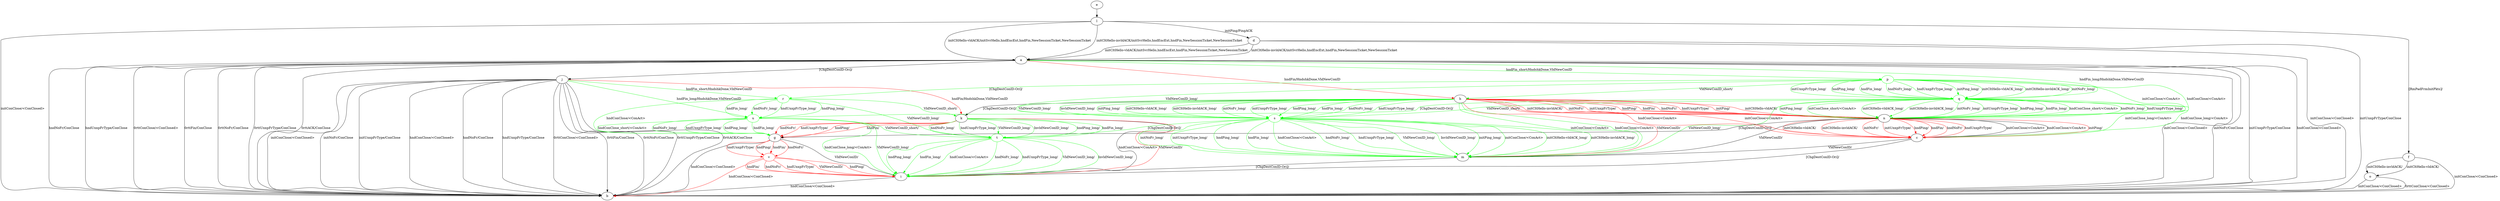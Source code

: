 digraph "" {
	a -> b	[key=0,
		label="initConClose/<ConClosed> "];
	a -> b	[key=1,
		label="initNoFr/ConClose "];
	a -> b	[key=2,
		label="initUnxpFrType/ConClose "];
	a -> b	[key=3,
		label="hndConClose/<ConClosed> "];
	a -> b	[key=4,
		label="hndNoFr/ConClose "];
	a -> b	[key=5,
		label="hndUnxpFrType/ConClose "];
	a -> b	[key=6,
		label="0rttConClose/<ConClosed> "];
	a -> b	[key=7,
		label="0rttFin/ConClose "];
	a -> b	[key=8,
		label="0rttNoFr/ConClose "];
	a -> b	[key=9,
		label="0rttUnxpFrType/ConClose "];
	a -> b	[key=10,
		label="0rttACK/ConClose "];
	a -> h	[key=0,
		color=red,
		label="hndFin/HndshkDone,VldNewConID "];
	a -> j	[key=0,
		label="[ChgDestConID-Ori]/ "];
	p	[color=green];
	a -> p	[key=0,
		color=green,
		label="hndFin_short/HndshkDone,VldNewConID "];
	q	[color=green];
	a -> q	[key=0,
		color=green,
		label="hndFin_long/HndshkDone,VldNewConID "];
	c -> i	[key=0,
		label="[ChgDestConID-Ori]/ "];
	c -> m	[key=0,
		label="VldNewConID/ "];
	d -> a	[key=0,
		label="initCltHello-vldACK/initSvrHello,hndEncExt,hndFin,NewSessionTicket,NewSessionTicket "];
	d -> a	[key=1,
		label="initCltHello-invldACK/initSvrHello,hndEncExt,hndFin,NewSessionTicket,NewSessionTicket "];
	d -> b	[key=0,
		label="initConClose/<ConClosed> "];
	d -> b	[key=1,
		label="initUnxpFrType/ConClose "];
	e -> l	[key=0];
	f -> b	[key=0,
		label="initConClose/<ConClosed> "];
	f -> o	[key=0,
		label="initCltHello-vldACK/ "];
	f -> o	[key=1,
		label="initCltHello-invldACK/ "];
	g -> b	[key=0,
		label="hndConClose/<ConClosed> "];
	g -> i	[key=0,
		label="VldNewConID/ "];
	v	[color=red];
	g -> v	[key=0,
		color=red,
		label="hndPing/ "];
	g -> v	[key=1,
		color=red,
		label="hndFin/ "];
	g -> v	[key=2,
		color=red,
		label="hndNoFr/ "];
	g -> v	[key=3,
		color=red,
		label="hndUnxpFrType/ "];
	h -> c	[key=0,
		color=red,
		label="initConClose/<ConAct> "];
	h -> c	[key=1,
		color=red,
		label="hndConClose/<ConAct> "];
	h -> k	[key=0,
		label="[ChgDestConID-Ori]/ "];
	h -> m	[key=0,
		color=green,
		label="initConClose/<ConAct> "];
	h -> m	[key=1,
		color=green,
		label="hndConClose/<ConAct> "];
	h -> m	[key=2,
		color=red,
		label="VldNewConID/ "];
	h -> n	[key=0,
		color=red,
		label="initPing/ "];
	h -> n	[key=1,
		color=red,
		label="initCltHello-vldACK/ "];
	h -> n	[key=2,
		color=red,
		label="initCltHello-invldACK/ "];
	h -> n	[key=3,
		color=red,
		label="initNoFr/ "];
	h -> n	[key=4,
		color=red,
		label="initUnxpFrType/ "];
	h -> n	[key=5,
		color=red,
		label="hndPing/ "];
	h -> n	[key=6,
		color=red,
		label="hndFin/ "];
	h -> n	[key=7,
		color=red,
		label="hndNoFr/ "];
	h -> n	[key=8,
		color=red,
		label="hndUnxpFrType/ "];
	s	[color=green];
	h -> s	[key=0,
		color=green,
		label="initPing_long/ "];
	h -> s	[key=1,
		color=green,
		label="initCltHello-vldACK_long/ "];
	h -> s	[key=2,
		color=green,
		label="initCltHello-invldACK_long/ "];
	h -> s	[key=3,
		color=green,
		label="initNoFr_long/ "];
	h -> s	[key=4,
		color=green,
		label="initUnxpFrType_long/ "];
	h -> s	[key=5,
		color=green,
		label="hndPing_long/ "];
	h -> s	[key=6,
		color=green,
		label="hndFin_long/ "];
	h -> s	[key=7,
		color=green,
		label="hndNoFr_long/ "];
	h -> s	[key=8,
		color=green,
		label="hndUnxpFrType_long/ "];
	h -> s	[key=9,
		color=green,
		label="VldNewConID_long/ "];
	h -> s	[key=10,
		color=green,
		label="InvldNewConID_long/ "];
	i -> b	[key=0,
		label="hndConClose/<ConClosed> "];
	j -> b	[key=0,
		label="initConClose/<ConClosed> "];
	j -> b	[key=1,
		label="initNoFr/ConClose "];
	j -> b	[key=2,
		label="initUnxpFrType/ConClose "];
	j -> b	[key=3,
		label="hndConClose/<ConClosed> "];
	j -> b	[key=4,
		label="hndNoFr/ConClose "];
	j -> b	[key=5,
		label="hndUnxpFrType/ConClose "];
	j -> b	[key=6,
		label="0rttConClose/<ConClosed> "];
	j -> b	[key=7,
		label="0rttFin/ConClose "];
	j -> b	[key=8,
		label="0rttNoFr/ConClose "];
	j -> b	[key=9,
		label="0rttUnxpFrType/ConClose "];
	j -> b	[key=10,
		label="0rttACK/ConClose "];
	j -> k	[key=0,
		color=red,
		label="hndFin/HndshkDone,VldNewConID "];
	r	[color=green];
	j -> r	[key=0,
		color=green,
		label="hndFin_short/HndshkDone,VldNewConID "];
	u	[color=green];
	j -> u	[key=0,
		color=green,
		label="hndFin_long/HndshkDone,VldNewConID "];
	k -> g	[key=0,
		color=red,
		label="hndPing/ "];
	k -> g	[key=1,
		color=red,
		label="hndFin/ "];
	k -> g	[key=2,
		color=red,
		label="hndNoFr/ "];
	k -> g	[key=3,
		color=red,
		label="hndUnxpFrType/ "];
	k -> i	[key=0,
		label="hndConClose/<ConAct> "];
	k -> i	[key=1,
		color=red,
		label="VldNewConID/ "];
	t	[color=green];
	k -> t	[key=0,
		color=green,
		label="hndPing_long/ "];
	k -> t	[key=1,
		color=green,
		label="hndFin_long/ "];
	k -> t	[key=2,
		color=green,
		label="hndNoFr_long/ "];
	k -> t	[key=3,
		color=green,
		label="hndUnxpFrType_long/ "];
	k -> t	[key=4,
		color=green,
		label="VldNewConID_long/ "];
	k -> t	[key=5,
		color=green,
		label="InvldNewConID_long/ "];
	l -> a	[key=0,
		label="initCltHello-vldACK/initSvrHello,hndEncExt,hndFin,NewSessionTicket,NewSessionTicket "];
	l -> a	[key=1,
		label="initCltHello-invldACK/initSvrHello,hndEncExt,hndFin,NewSessionTicket,NewSessionTicket "];
	l -> b	[key=0,
		label="initConClose/<ConClosed> "];
	l -> d	[key=0,
		label="initPing/PingACK "];
	l -> f	[key=0,
		label="[RmPadFrmInitPkts]/ "];
	m -> i	[key=0,
		label="[ChgDestConID-Ori]/ "];
	n -> c	[key=0,
		label="initConClose/<ConAct> "];
	n -> c	[key=1,
		label="hndConClose/<ConAct> "];
	n -> c	[key=2,
		color=red,
		label="initPing/ "];
	n -> c	[key=3,
		color=red,
		label="initCltHello-vldACK/ "];
	n -> c	[key=4,
		color=red,
		label="initCltHello-invldACK/ "];
	n -> c	[key=5,
		color=red,
		label="initNoFr/ "];
	n -> c	[key=6,
		color=red,
		label="initUnxpFrType/ "];
	n -> c	[key=7,
		color=red,
		label="hndPing/ "];
	n -> c	[key=8,
		color=red,
		label="hndFin/ "];
	n -> c	[key=9,
		color=red,
		label="hndNoFr/ "];
	n -> c	[key=10,
		color=red,
		label="hndUnxpFrType/ "];
	n -> g	[key=0,
		label="[ChgDestConID-Ori]/ "];
	n -> m	[key=0,
		label="VldNewConID/ "];
	o -> b	[key=0,
		label="initConClose/<ConClosed> "];
	o -> b	[key=1,
		label="0rttConClose/<ConClosed> "];
	p -> h	[key=0,
		color=green,
		label="VldNewConID_short/ "];
	p -> n	[key=0,
		color=green,
		label="initConClose/<ConAct> "];
	p -> n	[key=1,
		color=green,
		label="hndConClose/<ConAct> "];
	p -> q	[key=0,
		color=green,
		label="initPing_long/ "];
	p -> q	[key=1,
		color=green,
		label="initCltHello-vldACK_long/ "];
	p -> q	[key=2,
		color=green,
		label="initCltHello-invldACK_long/ "];
	p -> q	[key=3,
		color=green,
		label="initNoFr_long/ "];
	p -> q	[key=4,
		color=green,
		label="initUnxpFrType_long/ "];
	p -> q	[key=5,
		color=green,
		label="hndPing_long/ "];
	p -> q	[key=6,
		color=green,
		label="hndFin_long/ "];
	p -> q	[key=7,
		color=green,
		label="hndNoFr_long/ "];
	p -> q	[key=8,
		color=green,
		label="hndUnxpFrType_long/ "];
	p -> r	[key=0,
		color=green,
		label="[ChgDestConID-Ori]/ "];
	p -> s	[key=0,
		color=green,
		label="VldNewConID_long/ "];
	q -> c	[key=0,
		color=green,
		label="initConClose_long/<ConAct> "];
	q -> c	[key=1,
		color=green,
		label="hndConClose_long/<ConAct> "];
	q -> m	[key=0,
		color=green,
		label="VldNewConID_long/ "];
	q -> n	[key=0,
		color=green,
		label="initPing_long/ "];
	q -> n	[key=1,
		color=green,
		label="initConClose_short/<ConAct> "];
	q -> n	[key=2,
		color=green,
		label="initCltHello-vldACK_long/ "];
	q -> n	[key=3,
		color=green,
		label="initCltHello-invldACK_long/ "];
	q -> n	[key=4,
		color=green,
		label="initNoFr_long/ "];
	q -> n	[key=5,
		color=green,
		label="initUnxpFrType_long/ "];
	q -> n	[key=6,
		color=green,
		label="hndPing_long/ "];
	q -> n	[key=7,
		color=green,
		label="hndFin_long/ "];
	q -> n	[key=8,
		color=green,
		label="hndConClose_short/<ConAct> "];
	q -> n	[key=9,
		color=green,
		label="hndNoFr_long/ "];
	q -> n	[key=10,
		color=green,
		label="hndUnxpFrType_long/ "];
	q -> s	[key=0,
		color=green,
		label="VldNewConID_short/ "];
	q -> u	[key=0,
		color=green,
		label="[ChgDestConID-Ori]/ "];
	r -> g	[key=0,
		color=green,
		label="hndConClose/<ConAct> "];
	r -> k	[key=0,
		color=green,
		label="VldNewConID_short/ "];
	r -> t	[key=0,
		color=green,
		label="VldNewConID_long/ "];
	r -> u	[key=0,
		color=green,
		label="hndPing_long/ "];
	r -> u	[key=1,
		color=green,
		label="hndFin_long/ "];
	r -> u	[key=2,
		color=green,
		label="hndNoFr_long/ "];
	r -> u	[key=3,
		color=green,
		label="hndUnxpFrType_long/ "];
	s -> m	[key=0,
		color=green,
		label="initPing_long/ "];
	s -> m	[key=1,
		color=green,
		label="initConClose/<ConAct> "];
	s -> m	[key=2,
		color=green,
		label="initCltHello-vldACK_long/ "];
	s -> m	[key=3,
		color=green,
		label="initCltHello-invldACK_long/ "];
	s -> m	[key=4,
		color=green,
		label="initNoFr_long/ "];
	s -> m	[key=5,
		color=green,
		label="initUnxpFrType_long/ "];
	s -> m	[key=6,
		color=green,
		label="hndPing_long/ "];
	s -> m	[key=7,
		color=green,
		label="hndFin_long/ "];
	s -> m	[key=8,
		color=green,
		label="hndConClose/<ConAct> "];
	s -> m	[key=9,
		color=green,
		label="hndNoFr_long/ "];
	s -> m	[key=10,
		color=green,
		label="hndUnxpFrType_long/ "];
	s -> m	[key=11,
		color=green,
		label="VldNewConID_long/ "];
	s -> m	[key=12,
		color=green,
		label="InvldNewConID_long/ "];
	s -> t	[key=0,
		color=green,
		label="[ChgDestConID-Ori]/ "];
	t -> i	[key=0,
		color=green,
		label="hndPing_long/ "];
	t -> i	[key=1,
		color=green,
		label="hndFin_long/ "];
	t -> i	[key=2,
		color=green,
		label="hndConClose/<ConAct> "];
	t -> i	[key=3,
		color=green,
		label="hndNoFr_long/ "];
	t -> i	[key=4,
		color=green,
		label="hndUnxpFrType_long/ "];
	t -> i	[key=5,
		color=green,
		label="VldNewConID_long/ "];
	t -> i	[key=6,
		color=green,
		label="InvldNewConID_long/ "];
	u -> g	[key=0,
		color=green,
		label="hndPing_long/ "];
	u -> g	[key=1,
		color=green,
		label="hndFin_long/ "];
	u -> g	[key=2,
		color=green,
		label="hndConClose_short/<ConAct> "];
	u -> g	[key=3,
		color=green,
		label="hndNoFr_long/ "];
	u -> g	[key=4,
		color=green,
		label="hndUnxpFrType_long/ "];
	u -> i	[key=0,
		color=green,
		label="hndConClose_long/<ConAct> "];
	u -> i	[key=1,
		color=green,
		label="VldNewConID_long/ "];
	u -> t	[key=0,
		color=green,
		label="VldNewConID_short/ "];
	v -> b	[key=0,
		color=red,
		label="hndConClose/<ConClosed> "];
	v -> i	[key=0,
		color=red,
		label="hndPing/ "];
	v -> i	[key=1,
		color=red,
		label="hndFin/ "];
	v -> i	[key=2,
		color=red,
		label="hndNoFr/ "];
	v -> i	[key=3,
		color=red,
		label="hndUnxpFrType/ "];
	v -> i	[key=4,
		color=red,
		label="VldNewConID/ "];
}
